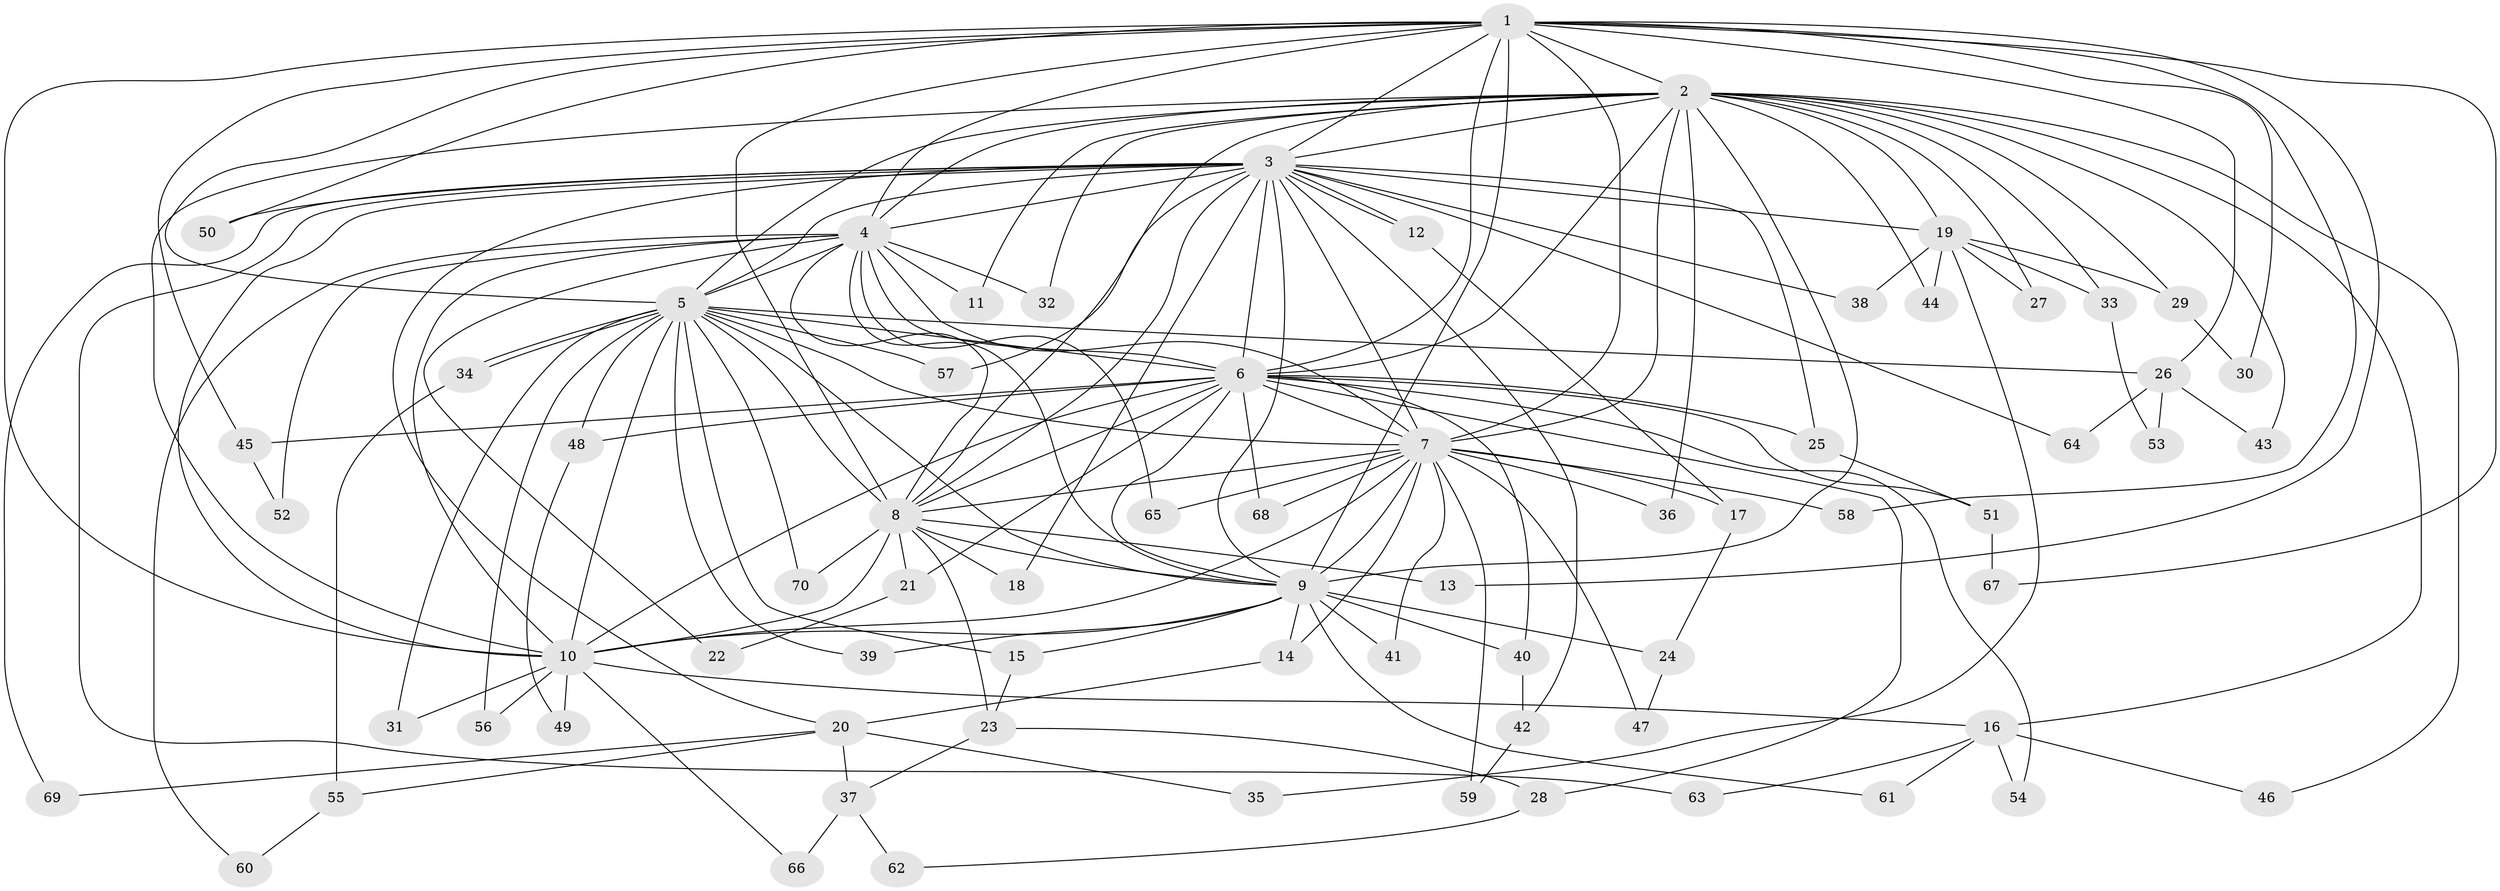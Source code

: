// Generated by graph-tools (version 1.1) at 2025/44/03/09/25 04:44:35]
// undirected, 70 vertices, 165 edges
graph export_dot {
graph [start="1"]
  node [color=gray90,style=filled];
  1;
  2;
  3;
  4;
  5;
  6;
  7;
  8;
  9;
  10;
  11;
  12;
  13;
  14;
  15;
  16;
  17;
  18;
  19;
  20;
  21;
  22;
  23;
  24;
  25;
  26;
  27;
  28;
  29;
  30;
  31;
  32;
  33;
  34;
  35;
  36;
  37;
  38;
  39;
  40;
  41;
  42;
  43;
  44;
  45;
  46;
  47;
  48;
  49;
  50;
  51;
  52;
  53;
  54;
  55;
  56;
  57;
  58;
  59;
  60;
  61;
  62;
  63;
  64;
  65;
  66;
  67;
  68;
  69;
  70;
  1 -- 2;
  1 -- 3;
  1 -- 4;
  1 -- 5;
  1 -- 6;
  1 -- 7;
  1 -- 8;
  1 -- 9;
  1 -- 10;
  1 -- 13;
  1 -- 26;
  1 -- 30;
  1 -- 45;
  1 -- 50;
  1 -- 58;
  1 -- 67;
  2 -- 3;
  2 -- 4;
  2 -- 5;
  2 -- 6;
  2 -- 7;
  2 -- 8;
  2 -- 9;
  2 -- 10;
  2 -- 11;
  2 -- 16;
  2 -- 19;
  2 -- 27;
  2 -- 29;
  2 -- 32;
  2 -- 33;
  2 -- 36;
  2 -- 43;
  2 -- 44;
  2 -- 46;
  3 -- 4;
  3 -- 5;
  3 -- 6;
  3 -- 7;
  3 -- 8;
  3 -- 9;
  3 -- 10;
  3 -- 12;
  3 -- 12;
  3 -- 18;
  3 -- 19;
  3 -- 20;
  3 -- 25;
  3 -- 38;
  3 -- 42;
  3 -- 50;
  3 -- 57;
  3 -- 63;
  3 -- 64;
  3 -- 69;
  4 -- 5;
  4 -- 6;
  4 -- 7;
  4 -- 8;
  4 -- 9;
  4 -- 10;
  4 -- 11;
  4 -- 22;
  4 -- 32;
  4 -- 52;
  4 -- 60;
  4 -- 65;
  5 -- 6;
  5 -- 7;
  5 -- 8;
  5 -- 9;
  5 -- 10;
  5 -- 15;
  5 -- 26;
  5 -- 31;
  5 -- 34;
  5 -- 34;
  5 -- 39;
  5 -- 48;
  5 -- 56;
  5 -- 57;
  5 -- 70;
  6 -- 7;
  6 -- 8;
  6 -- 9;
  6 -- 10;
  6 -- 21;
  6 -- 25;
  6 -- 28;
  6 -- 40;
  6 -- 45;
  6 -- 48;
  6 -- 51;
  6 -- 54;
  6 -- 68;
  7 -- 8;
  7 -- 9;
  7 -- 10;
  7 -- 14;
  7 -- 17;
  7 -- 36;
  7 -- 41;
  7 -- 47;
  7 -- 58;
  7 -- 59;
  7 -- 65;
  7 -- 68;
  8 -- 9;
  8 -- 10;
  8 -- 13;
  8 -- 18;
  8 -- 21;
  8 -- 23;
  8 -- 70;
  9 -- 10;
  9 -- 14;
  9 -- 15;
  9 -- 24;
  9 -- 39;
  9 -- 40;
  9 -- 41;
  9 -- 61;
  10 -- 16;
  10 -- 31;
  10 -- 49;
  10 -- 56;
  10 -- 66;
  12 -- 17;
  14 -- 20;
  15 -- 23;
  16 -- 46;
  16 -- 54;
  16 -- 61;
  16 -- 63;
  17 -- 24;
  19 -- 27;
  19 -- 29;
  19 -- 33;
  19 -- 35;
  19 -- 38;
  19 -- 44;
  20 -- 35;
  20 -- 37;
  20 -- 55;
  20 -- 69;
  21 -- 22;
  23 -- 28;
  23 -- 37;
  24 -- 47;
  25 -- 51;
  26 -- 43;
  26 -- 53;
  26 -- 64;
  28 -- 62;
  29 -- 30;
  33 -- 53;
  34 -- 55;
  37 -- 62;
  37 -- 66;
  40 -- 42;
  42 -- 59;
  45 -- 52;
  48 -- 49;
  51 -- 67;
  55 -- 60;
}
